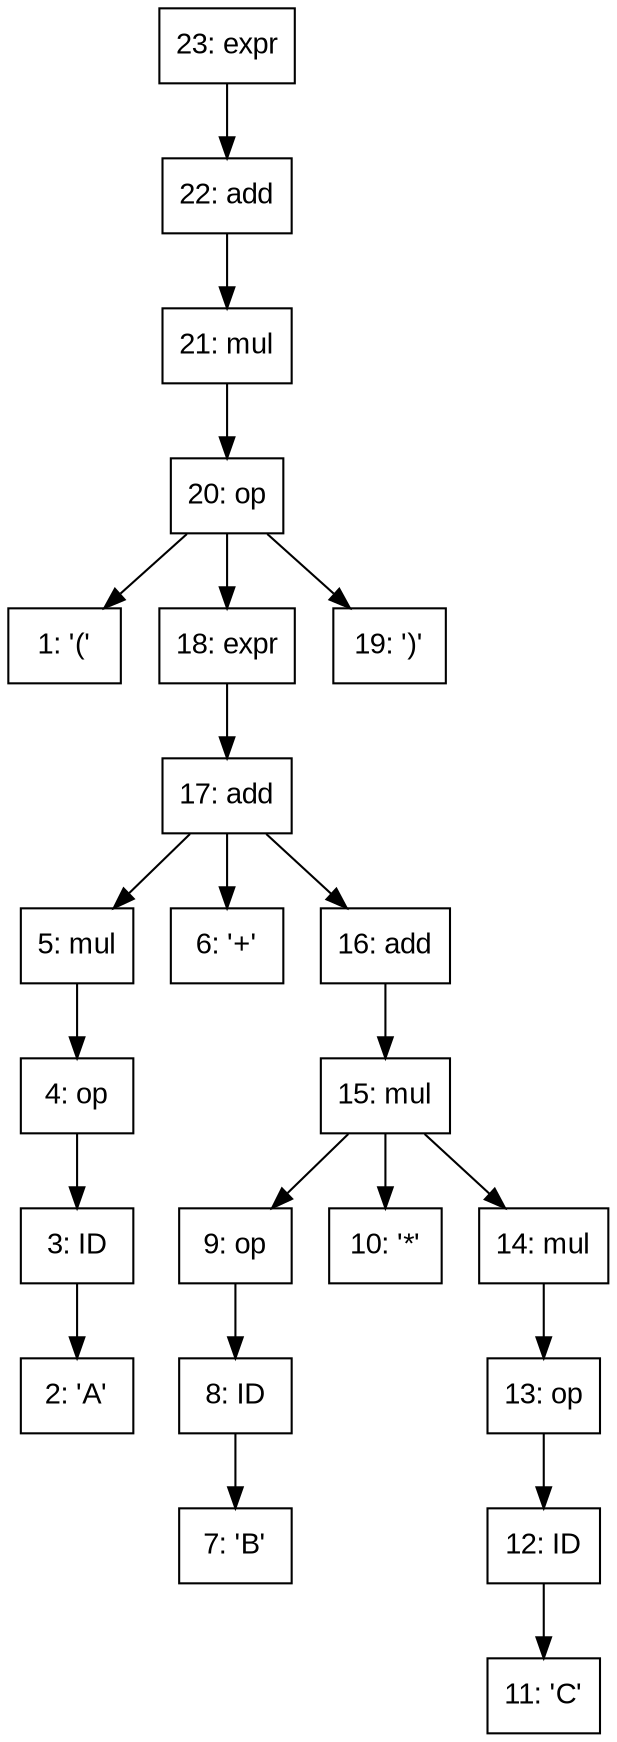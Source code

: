 digraph rd{node [fontname="Arial" shape=box]
v_23 [label="23: expr"]
v_22 [label="22: add"]
v_23->v_22
v_21 [label="21: mul"]
v_22->v_21
v_20 [label="20: op"]
v_21->v_20
v_1 [label="1: '('"]
v_20->v_1
v_18 [label="18: expr"]
v_20->v_18
v_17 [label="17: add"]
v_18->v_17
v_5 [label="5: mul"]
v_17->v_5
v_4 [label="4: op"]
v_5->v_4
v_3 [label="3: ID"]
v_4->v_3
v_2 [label="2: 'A'"]
v_3->v_2
v_6 [label="6: '+'"]
v_17->v_6
v_16 [label="16: add"]
v_17->v_16
v_15 [label="15: mul"]
v_16->v_15
v_9 [label="9: op"]
v_15->v_9
v_8 [label="8: ID"]
v_9->v_8
v_7 [label="7: 'B'"]
v_8->v_7
v_10 [label="10: '*'"]
v_15->v_10
v_14 [label="14: mul"]
v_15->v_14
v_13 [label="13: op"]
v_14->v_13
v_12 [label="12: ID"]
v_13->v_12
v_11 [label="11: 'C'"]
v_12->v_11
v_19 [label="19: ')'"]
v_20->v_19
}